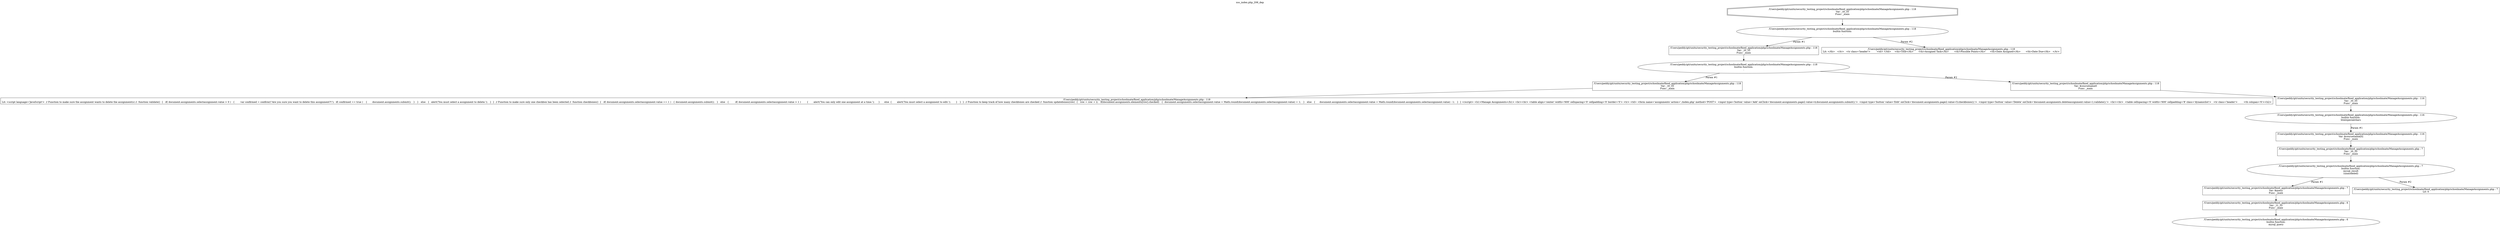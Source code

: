 digraph cfg {
  label="xss_index.php_206_dep";
  labelloc=t;
  n1 [shape=doubleoctagon, label="/Users/peddy/git/unitn/security_testing_project/schoolmate/fixed_application/php/schoolmate/ManageAssignments.php : 118\nVar: _t0_35\nFunc: _main\n"];
  n2 [shape=ellipse, label="/Users/peddy/git/unitn/security_testing_project/schoolmate/fixed_application/php/schoolmate/ManageAssignments.php : 118\nbuiltin function:\n.\n"];
  n3 [shape=box, label="/Users/peddy/git/unitn/security_testing_project/schoolmate/fixed_application/php/schoolmate/ManageAssignments.php : 118\nVar: _t0_35\nFunc: _main\n"];
  n4 [shape=ellipse, label="/Users/peddy/git/unitn/security_testing_project/schoolmate/fixed_application/php/schoolmate/ManageAssignments.php : 118\nbuiltin function:\n.\n"];
  n5 [shape=box, label="/Users/peddy/git/unitn/security_testing_project/schoolmate/fixed_application/php/schoolmate/ManageAssignments.php : 118\nVar: _t0_35\nFunc: _main\n"];
  n6 [shape=box, label="/Users/peddy/git/unitn/security_testing_project/schoolmate/fixed_application/php/schoolmate/ManageAssignments.php : 118\nLit: <script language='JavaScript'>  // Function to make sure the assignment wants to delete the assignment(s) //  function validate()  {   if( document.assignments.selectassignment.value > 0 )   {	var confirmed = confirm(\\\"Are you sure you want to delete this assignment?\\\");	if( confirmed == true )	{	 document.assignments.submit();	}   }   else   {	alert('You must select a assignment to delete.');   }  }  // Function to make sure only one checkbox has been selected //  function checkboxes()  {   if( document.assignments.selectassignment.value == 1 )   {	document.assignments.submit();   }   else   {	if( document.assignments.selectassignment.value > 1 )	{	 alert('You can only edit one assignment at a time.');	}	else	{	 alert('You must select a assignment to edit.');	}   }  }  // Function to keep track of how many checkboxes are checked //  function updateboxes(row)  {   row = row + 2;   if(document.assignments.elements[row].checked)   {	document.assignments.selectassignment.value = Math.round(document.assignments.selectassignment.value) + 1;   }   else   {	document.assignments.selectassignment.value = Math.round(document.assignments.selectassignment.value) - 1;   }  } </script> <h1>Manage Assignments</h1> <br><br> <table align='center' width='600' cellspacing='0' cellpadding='0' border='0'> <tr> <td> <form name='assignments' action='./index.php' method='POST'>  <input type='button' value='Add' onClick='document.assignments.page2.value=4;document.assignments.submit();'>  <input type='button' value='Edit' onClick='document.assignments.page2.value=5;checkboxes();'>  <input type='button' value='Delete' onClick='document.assignments.deleteassignment.value=1;validate();'>  <br><br>  <table cellspacing='0' width='600' cellpadding='8' class='dynamiclist'>   <tr class='header'>	<th colspan='6'><h2>\n"];
  n7 [shape=box, label="/Users/peddy/git/unitn/security_testing_project/schoolmate/fixed_application/php/schoolmate/ManageAssignments.php : 118\nVar: $coursename0\nFunc: _main\n"];
  n8 [shape=box, label="/Users/peddy/git/unitn/security_testing_project/schoolmate/fixed_application/php/schoolmate/ManageAssignments.php : 116\nVar: _t0_35\nFunc: _main\n"];
  n9 [shape=ellipse, label="/Users/peddy/git/unitn/security_testing_project/schoolmate/fixed_application/php/schoolmate/ManageAssignments.php : 116\nbuiltin function:\nhtmlspecialchars\n"];
  n10 [shape=box, label="/Users/peddy/git/unitn/security_testing_project/schoolmate/fixed_application/php/schoolmate/ManageAssignments.php : 116\nVar: $coursename[0]\nFunc: _main\n"];
  n11 [shape=box, label="/Users/peddy/git/unitn/security_testing_project/schoolmate/fixed_application/php/schoolmate/ManageAssignments.php : 7\nVar: _t0_35\nFunc: _main\n"];
  n12 [shape=ellipse, label="/Users/peddy/git/unitn/security_testing_project/schoolmate/fixed_application/php/schoolmate/ManageAssignments.php : 7\nbuiltin function:\nmysql_result\n(unmodeled)\n"];
  n13 [shape=box, label="/Users/peddy/git/unitn/security_testing_project/schoolmate/fixed_application/php/schoolmate/ManageAssignments.php : 7\nVar: $query\nFunc: _main\n"];
  n14 [shape=box, label="/Users/peddy/git/unitn/security_testing_project/schoolmate/fixed_application/php/schoolmate/ManageAssignments.php : 6\nVar: _t1_35\nFunc: _main\n"];
  n15 [shape=ellipse, label="/Users/peddy/git/unitn/security_testing_project/schoolmate/fixed_application/php/schoolmate/ManageAssignments.php : 6\nbuiltin function:\nmysql_query\n"];
  n16 [shape=box, label="/Users/peddy/git/unitn/security_testing_project/schoolmate/fixed_application/php/schoolmate/ManageAssignments.php : 7\nLit: 0\n"];
  n17 [shape=box, label="/Users/peddy/git/unitn/security_testing_project/schoolmate/fixed_application/php/schoolmate/ManageAssignments.php : 118\nLit: </th>   </tr>   <tr class='header'>	<td>&nbsp;</td>	<th>Title</th>	<th>Assigned Task</th>	<th>Possible Points</th>	<th>Date Assigned</th>	<th>Date Due</th>   </tr>\n"];
  n1 -> n2;
  n3 -> n4;
  n5 -> n6;
  n4 -> n5[label="Param #1"];
  n4 -> n7[label="Param #2"];
  n8 -> n9;
  n11 -> n12;
  n14 -> n15;
  n13 -> n14;
  n12 -> n13[label="Param #1"];
  n12 -> n16[label="Param #2"];
  n10 -> n11;
  n9 -> n10[label="Param #1"];
  n7 -> n8;
  n2 -> n3[label="Param #1"];
  n2 -> n17[label="Param #2"];
}
